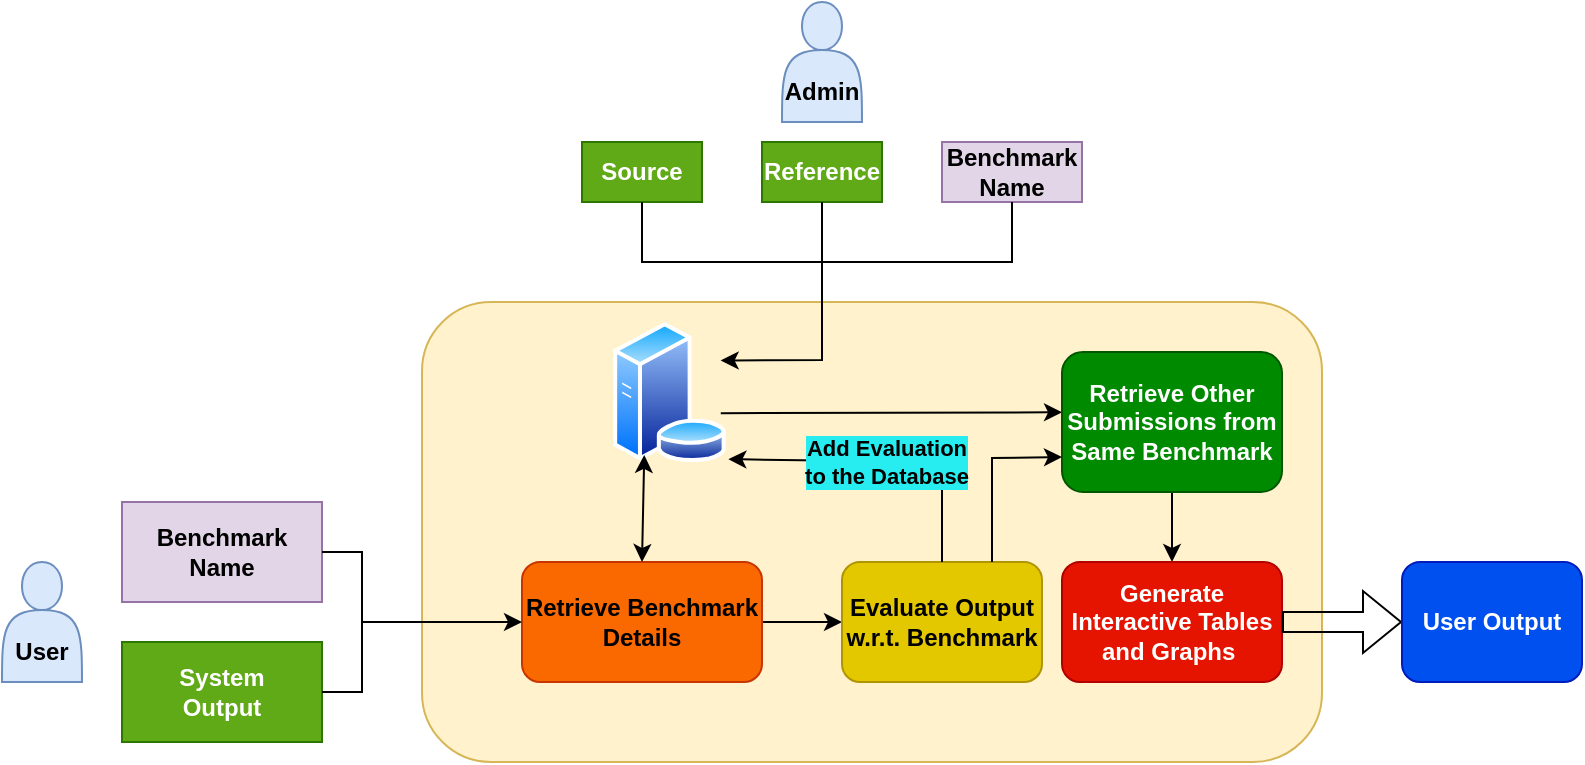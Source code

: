 <mxfile version="22.1.0" type="github">
  <diagram name="Page-1" id="rJUXxh0RGg3YJegq2bEo">
    <mxGraphModel dx="994" dy="1655" grid="1" gridSize="10" guides="1" tooltips="1" connect="1" arrows="1" fold="1" page="1" pageScale="1" pageWidth="850" pageHeight="1100" math="0" shadow="0">
      <root>
        <mxCell id="0" />
        <mxCell id="1" parent="0" />
        <mxCell id="CtZi_LvuSmFLMubsJE1R-1" value="" style="rounded=1;whiteSpace=wrap;html=1;fillColor=#fff2cc;strokeColor=#d6b656;fontStyle=1" vertex="1" parent="1">
          <mxGeometry x="240" y="140" width="450" height="230" as="geometry" />
        </mxCell>
        <mxCell id="CtZi_LvuSmFLMubsJE1R-4" value="Benchmark&lt;br&gt;Name" style="rounded=0;whiteSpace=wrap;html=1;fillColor=#e1d5e7;strokeColor=#9673a6;fontStyle=1" vertex="1" parent="1">
          <mxGeometry x="90" y="240" width="100" height="50" as="geometry" />
        </mxCell>
        <mxCell id="CtZi_LvuSmFLMubsJE1R-5" value="System&lt;br&gt;Output" style="rounded=0;whiteSpace=wrap;html=1;fontStyle=1;fillColor=#60a917;fontColor=#ffffff;strokeColor=#2D7600;" vertex="1" parent="1">
          <mxGeometry x="90" y="310" width="100" height="50" as="geometry" />
        </mxCell>
        <mxCell id="CtZi_LvuSmFLMubsJE1R-6" value="" style="endArrow=none;html=1;rounded=0;entryX=1;entryY=0.5;entryDx=0;entryDy=0;exitX=1;exitY=0.5;exitDx=0;exitDy=0;fontStyle=1" edge="1" parent="1" source="CtZi_LvuSmFLMubsJE1R-5" target="CtZi_LvuSmFLMubsJE1R-4">
          <mxGeometry width="50" height="50" relative="1" as="geometry">
            <mxPoint x="210" y="340" as="sourcePoint" />
            <mxPoint x="210" y="260" as="targetPoint" />
            <Array as="points">
              <mxPoint x="210" y="335" />
              <mxPoint x="210" y="265" />
            </Array>
          </mxGeometry>
        </mxCell>
        <mxCell id="CtZi_LvuSmFLMubsJE1R-15" value="&lt;br&gt;&lt;br&gt;User" style="shape=actor;whiteSpace=wrap;html=1;fillColor=#dae8fc;strokeColor=#6c8ebf;fontStyle=1" vertex="1" parent="1">
          <mxGeometry x="30" y="270" width="40" height="60" as="geometry" />
        </mxCell>
        <mxCell id="CtZi_LvuSmFLMubsJE1R-16" value="Source" style="rounded=0;whiteSpace=wrap;html=1;fontStyle=1;fillColor=#60a917;strokeColor=#2D7600;fontColor=#ffffff;" vertex="1" parent="1">
          <mxGeometry x="320" y="60" width="60" height="30" as="geometry" />
        </mxCell>
        <mxCell id="CtZi_LvuSmFLMubsJE1R-17" value="Reference" style="rounded=0;whiteSpace=wrap;html=1;fontStyle=1;fillColor=#60a917;fontColor=#ffffff;strokeColor=#2D7600;" vertex="1" parent="1">
          <mxGeometry x="410" y="60" width="60" height="30" as="geometry" />
        </mxCell>
        <mxCell id="CtZi_LvuSmFLMubsJE1R-18" value="Benchmark&lt;br&gt;Name" style="rounded=0;whiteSpace=wrap;html=1;fillColor=#e1d5e7;strokeColor=#9673a6;fontStyle=1" vertex="1" parent="1">
          <mxGeometry x="500" y="60" width="70" height="30" as="geometry" />
        </mxCell>
        <mxCell id="CtZi_LvuSmFLMubsJE1R-19" value="&lt;br&gt;&lt;br&gt;Admin" style="shape=actor;whiteSpace=wrap;html=1;fillColor=#dae8fc;strokeColor=#6c8ebf;fontStyle=1" vertex="1" parent="1">
          <mxGeometry x="420" y="-10" width="40" height="60" as="geometry" />
        </mxCell>
        <mxCell id="CtZi_LvuSmFLMubsJE1R-23" value="" style="endArrow=none;html=1;rounded=0;exitX=0.5;exitY=1;exitDx=0;exitDy=0;entryX=0.5;entryY=1;entryDx=0;entryDy=0;fontStyle=1" edge="1" parent="1" source="CtZi_LvuSmFLMubsJE1R-16" target="CtZi_LvuSmFLMubsJE1R-18">
          <mxGeometry width="50" height="50" relative="1" as="geometry">
            <mxPoint x="400" y="190" as="sourcePoint" />
            <mxPoint x="540" y="120" as="targetPoint" />
            <Array as="points">
              <mxPoint x="350" y="120" />
              <mxPoint x="440" y="120" />
              <mxPoint x="535" y="120" />
            </Array>
          </mxGeometry>
        </mxCell>
        <mxCell id="CtZi_LvuSmFLMubsJE1R-24" value="" style="endArrow=none;html=1;rounded=0;entryX=0.5;entryY=1;entryDx=0;entryDy=0;fontStyle=1" edge="1" parent="1" target="CtZi_LvuSmFLMubsJE1R-17">
          <mxGeometry width="50" height="50" relative="1" as="geometry">
            <mxPoint x="440" y="120" as="sourcePoint" />
            <mxPoint x="450" y="140" as="targetPoint" />
          </mxGeometry>
        </mxCell>
        <mxCell id="CtZi_LvuSmFLMubsJE1R-25" value="" style="image;aspect=fixed;perimeter=ellipsePerimeter;html=1;align=center;shadow=0;dashed=0;spacingTop=3;image=img/lib/active_directory/database_server.svg;fontStyle=1" vertex="1" parent="1">
          <mxGeometry x="335" y="150" width="57.4" height="70" as="geometry" />
        </mxCell>
        <mxCell id="CtZi_LvuSmFLMubsJE1R-26" value="" style="endArrow=classic;html=1;rounded=0;entryX=1;entryY=0.25;entryDx=0;entryDy=0;fontStyle=1" edge="1" parent="1" target="CtZi_LvuSmFLMubsJE1R-25">
          <mxGeometry width="50" height="50" relative="1" as="geometry">
            <mxPoint x="440" y="120" as="sourcePoint" />
            <mxPoint x="450" y="140" as="targetPoint" />
            <Array as="points">
              <mxPoint x="440" y="169" />
            </Array>
          </mxGeometry>
        </mxCell>
        <mxCell id="CtZi_LvuSmFLMubsJE1R-32" value="" style="edgeStyle=orthogonalEdgeStyle;rounded=0;orthogonalLoop=1;jettySize=auto;html=1;fontStyle=1" edge="1" parent="1" source="CtZi_LvuSmFLMubsJE1R-27" target="CtZi_LvuSmFLMubsJE1R-31">
          <mxGeometry relative="1" as="geometry" />
        </mxCell>
        <mxCell id="CtZi_LvuSmFLMubsJE1R-27" value="Retrieve Benchmark Details" style="rounded=1;whiteSpace=wrap;html=1;fontStyle=1;fillColor=#fa6800;fontColor=#000000;strokeColor=#C73500;" vertex="1" parent="1">
          <mxGeometry x="290" y="270" width="120" height="60" as="geometry" />
        </mxCell>
        <mxCell id="CtZi_LvuSmFLMubsJE1R-28" value="" style="endArrow=classic;html=1;rounded=0;entryX=0;entryY=0.5;entryDx=0;entryDy=0;fontStyle=1" edge="1" parent="1" target="CtZi_LvuSmFLMubsJE1R-27">
          <mxGeometry width="50" height="50" relative="1" as="geometry">
            <mxPoint x="210" y="300" as="sourcePoint" />
            <mxPoint x="450" y="140" as="targetPoint" />
          </mxGeometry>
        </mxCell>
        <mxCell id="CtZi_LvuSmFLMubsJE1R-29" value="" style="endArrow=classic;startArrow=classic;html=1;rounded=0;exitX=0.5;exitY=0;exitDx=0;exitDy=0;entryX=0.25;entryY=1;entryDx=0;entryDy=0;fontStyle=1" edge="1" parent="1" source="CtZi_LvuSmFLMubsJE1R-27" target="CtZi_LvuSmFLMubsJE1R-25">
          <mxGeometry width="50" height="50" relative="1" as="geometry">
            <mxPoint x="400" y="190" as="sourcePoint" />
            <mxPoint x="450" y="140" as="targetPoint" />
          </mxGeometry>
        </mxCell>
        <mxCell id="CtZi_LvuSmFLMubsJE1R-31" value="Evaluate Output w.r.t. Benchmark" style="rounded=1;whiteSpace=wrap;html=1;fontStyle=1;fillColor=#e3c800;fontColor=#000000;strokeColor=#B09500;" vertex="1" parent="1">
          <mxGeometry x="450" y="270" width="100" height="60" as="geometry" />
        </mxCell>
        <mxCell id="CtZi_LvuSmFLMubsJE1R-34" value="" style="endArrow=classic;html=1;rounded=0;entryX=1.014;entryY=0.98;entryDx=0;entryDy=0;exitX=0.5;exitY=0;exitDx=0;exitDy=0;entryPerimeter=0;fontStyle=1" edge="1" parent="1" source="CtZi_LvuSmFLMubsJE1R-31" target="CtZi_LvuSmFLMubsJE1R-25">
          <mxGeometry relative="1" as="geometry">
            <mxPoint x="370" y="240" as="sourcePoint" />
            <mxPoint x="470" y="240" as="targetPoint" />
            <Array as="points">
              <mxPoint x="500" y="220" />
            </Array>
          </mxGeometry>
        </mxCell>
        <mxCell id="CtZi_LvuSmFLMubsJE1R-35" value="Add Evaluation&lt;br&gt;to the Database" style="edgeLabel;resizable=0;html=1;align=center;verticalAlign=middle;fontStyle=1;labelBackgroundColor=#28edf0;" connectable="0" vertex="1" parent="CtZi_LvuSmFLMubsJE1R-34">
          <mxGeometry relative="1" as="geometry" />
        </mxCell>
        <mxCell id="CtZi_LvuSmFLMubsJE1R-36" value="" style="endArrow=classic;html=1;rounded=0;exitX=1;exitY=0.75;exitDx=0;exitDy=0;fontStyle=1" edge="1" parent="1">
          <mxGeometry width="50" height="50" relative="1" as="geometry">
            <mxPoint x="389.392" y="195.599" as="sourcePoint" />
            <mxPoint x="560" y="195.146" as="targetPoint" />
          </mxGeometry>
        </mxCell>
        <mxCell id="CtZi_LvuSmFLMubsJE1R-40" value="" style="edgeStyle=orthogonalEdgeStyle;rounded=0;orthogonalLoop=1;jettySize=auto;html=1;fontStyle=1" edge="1" parent="1" source="CtZi_LvuSmFLMubsJE1R-37" target="CtZi_LvuSmFLMubsJE1R-39">
          <mxGeometry relative="1" as="geometry" />
        </mxCell>
        <mxCell id="CtZi_LvuSmFLMubsJE1R-37" value="Retrieve Other Submissions from Same Benchmark" style="rounded=1;whiteSpace=wrap;html=1;fontStyle=1;fillColor=#008a00;fontColor=#ffffff;strokeColor=#005700;" vertex="1" parent="1">
          <mxGeometry x="560" y="165" width="110" height="70" as="geometry" />
        </mxCell>
        <mxCell id="CtZi_LvuSmFLMubsJE1R-38" value="" style="endArrow=classic;html=1;rounded=0;exitX=0.75;exitY=0;exitDx=0;exitDy=0;entryX=0;entryY=0.75;entryDx=0;entryDy=0;fontStyle=1" edge="1" parent="1" source="CtZi_LvuSmFLMubsJE1R-31" target="CtZi_LvuSmFLMubsJE1R-37">
          <mxGeometry width="50" height="50" relative="1" as="geometry">
            <mxPoint x="400" y="260" as="sourcePoint" />
            <mxPoint x="450" y="210" as="targetPoint" />
            <Array as="points">
              <mxPoint x="525" y="218" />
            </Array>
          </mxGeometry>
        </mxCell>
        <mxCell id="CtZi_LvuSmFLMubsJE1R-39" value="Generate Interactive Tables and Graphs&amp;nbsp;" style="rounded=1;whiteSpace=wrap;html=1;fontStyle=1;fillColor=#e51400;strokeColor=#B20000;fontColor=#ffffff;" vertex="1" parent="1">
          <mxGeometry x="560" y="270" width="110" height="60" as="geometry" />
        </mxCell>
        <mxCell id="CtZi_LvuSmFLMubsJE1R-41" value="" style="shape=flexArrow;endArrow=classic;html=1;rounded=0;exitX=1;exitY=0.5;exitDx=0;exitDy=0;" edge="1" parent="1" source="CtZi_LvuSmFLMubsJE1R-39">
          <mxGeometry width="50" height="50" relative="1" as="geometry">
            <mxPoint x="400" y="260" as="sourcePoint" />
            <mxPoint x="730" y="300" as="targetPoint" />
          </mxGeometry>
        </mxCell>
        <mxCell id="CtZi_LvuSmFLMubsJE1R-42" value="&lt;b&gt;User Output&lt;/b&gt;" style="rounded=1;whiteSpace=wrap;html=1;fillColor=#0050ef;fontColor=#ffffff;strokeColor=#001DBC;" vertex="1" parent="1">
          <mxGeometry x="730" y="270" width="90" height="60" as="geometry" />
        </mxCell>
      </root>
    </mxGraphModel>
  </diagram>
</mxfile>

